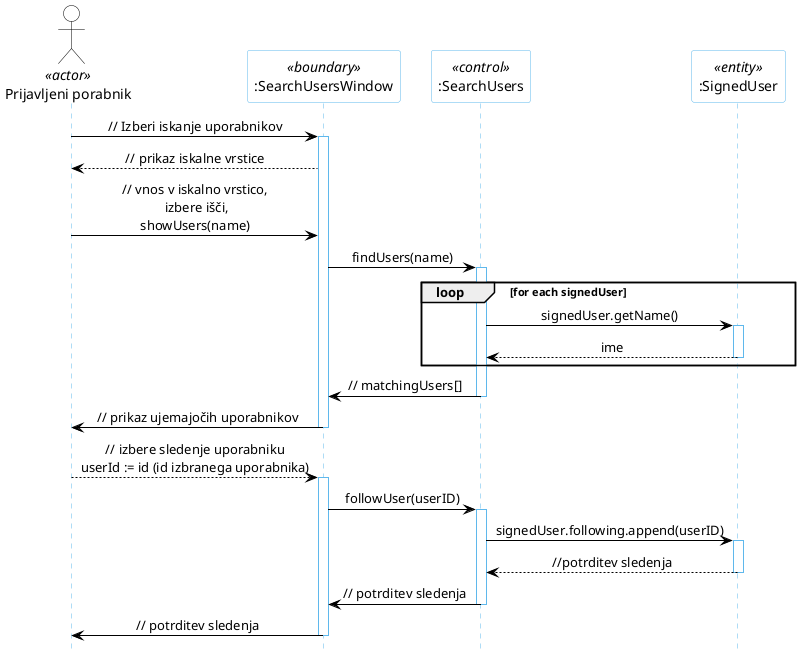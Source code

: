 @startuml urejanjeSeznamaOpravil
hide footbox

skinparam backgroundcolor transparent
skinparam defaultTextAlignment center
skinparam actorBorderColor black
skinparam actorBackgroundColor white
skinparam arrowColor black  
skinparam sequenceLifeLineBorderColor #5FB8EC
skinparam sequenceParticipantBorderColor #5FB8EC
skinparam sequenceParticipantBackgroundColor white

actor "Prijavljeni porabnik" as pup<<actor>>
participant ":SearchUsersWindow" as Vmesnik <<boundary>>
participant ":SearchUsers" as search <<control>>
participant ":SignedUser" as signedUser <<entity>>



pup -> Vmesnik: // Izberi iskanje uporabnikov

activate Vmesnik
pup <-- Vmesnik: // prikaz iskalne vrstice
pup -> Vmesnik: // vnos v iskalno vrstico,\n izbere išči,\nshowUsers(name)
Vmesnik -> search: findUsers(name)
activate search
loop for each signedUser
search -> signedUser: signedUser.getName()
activate signedUser
signedUser --> search: ime
deactivate signedUser
end
search -> Vmesnik: // matchingUsers[]
deactivate search
Vmesnik -> pup: // prikaz ujemajočih uporabnikov
deactivate Vmesnik

pup --> Vmesnik: // izbere sledenje uporabniku\nuserId := id (id izbranega uporabnika)
activate Vmesnik
Vmesnik -> search: followUser(userID)
activate search
search -> signedUser: signedUser.following.append(userID)
activate signedUser
signedUser --> search: //potrditev sledenja
deactivate signedUser
search -> Vmesnik: // potrditev sledenja
deactivate search
Vmesnik -> pup: // potrditev sledenja
deactivate Vmesnik